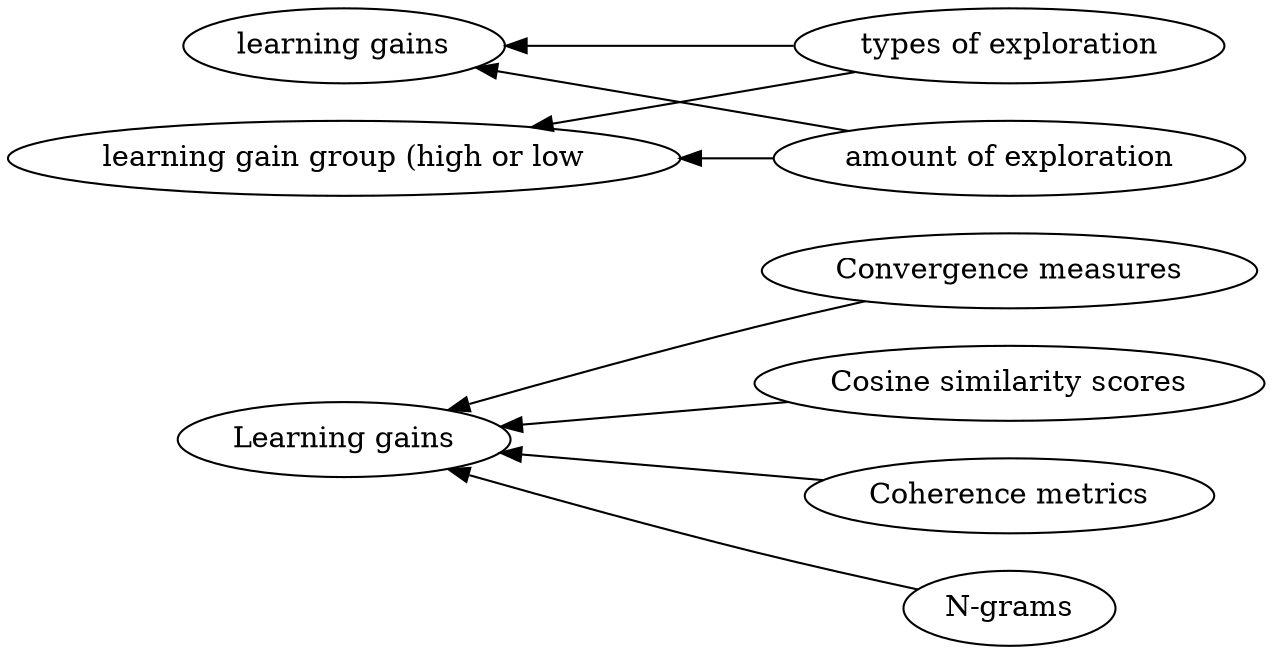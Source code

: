 digraph Test {
	rankdir=RL
	size="15,15"
	overlap=false
	splines=true
	{rank=same; "Convergence measures" "types of exploration" "Cosine similarity scores" "Coherence metrics" "N-grams" "amount of exploration";}
	{rank=same; "learning gains" "Learning gains" "learning gain group (high or low";}
	"Convergence measures" [href="https://scholar.google.com/scholar?hl=en&q=An%20Interactive%20Table%20for%20Supporting%20Participation%20Balance%20in%20Face-to-Face%20Collaborative%20Learning"]
	"Convergence measures" -> "Learning gains"
	"Coherence metrics" [href="https://scholar.google.com/scholar?hl=en&q=An%20Interactive%20Table%20for%20Supporting%20Participation%20Balance%20in%20Face-to-Face%20Collaborative%20Learning"]
	"Coherence metrics" -> "Learning gains"
	"N-grams" [href="https://scholar.google.com/scholar?hl=en&q=An%20Interactive%20Table%20for%20Supporting%20Participation%20Balance%20in%20Face-to-Face%20Collaborative%20Learning"]
	"N-grams" -> "Learning gains"
	"Cosine similarity scores" [href="https://scholar.google.com/scholar?hl=en&q=An%20Interactive%20Table%20for%20Supporting%20Participation%20Balance%20in%20Face-to-Face%20Collaborative%20Learning"]
	"Cosine similarity scores" -> "Learning gains"
	"amount of exploration" [href="https://scholar.google.com/scholar?hl=en&q=An%20Interactive%20Table%20for%20Supporting%20Participation%20Balance%20in%20Face-to-Face%20Collaborative%20Learning"]
	"amount of exploration" -> "learning gains"
	"types of exploration" [href="https://scholar.google.com/scholar?hl=en&q=An%20Interactive%20Table%20for%20Supporting%20Participation%20Balance%20in%20Face-to-Face%20Collaborative%20Learning"]
	"types of exploration" -> "learning gains"
	"amount of exploration" [href="https://scholar.google.com/scholar?hl=en&q=An%20Interactive%20Table%20for%20Supporting%20Participation%20Balance%20in%20Face-to-Face%20Collaborative%20Learning"]
	"amount of exploration" -> "learning gain group (high or low"
	"types of exploration" [href="https://scholar.google.com/scholar?hl=en&q=An%20Interactive%20Table%20for%20Supporting%20Participation%20Balance%20in%20Face-to-Face%20Collaborative%20Learning"]
	"types of exploration" -> "learning gain group (high or low"
}
